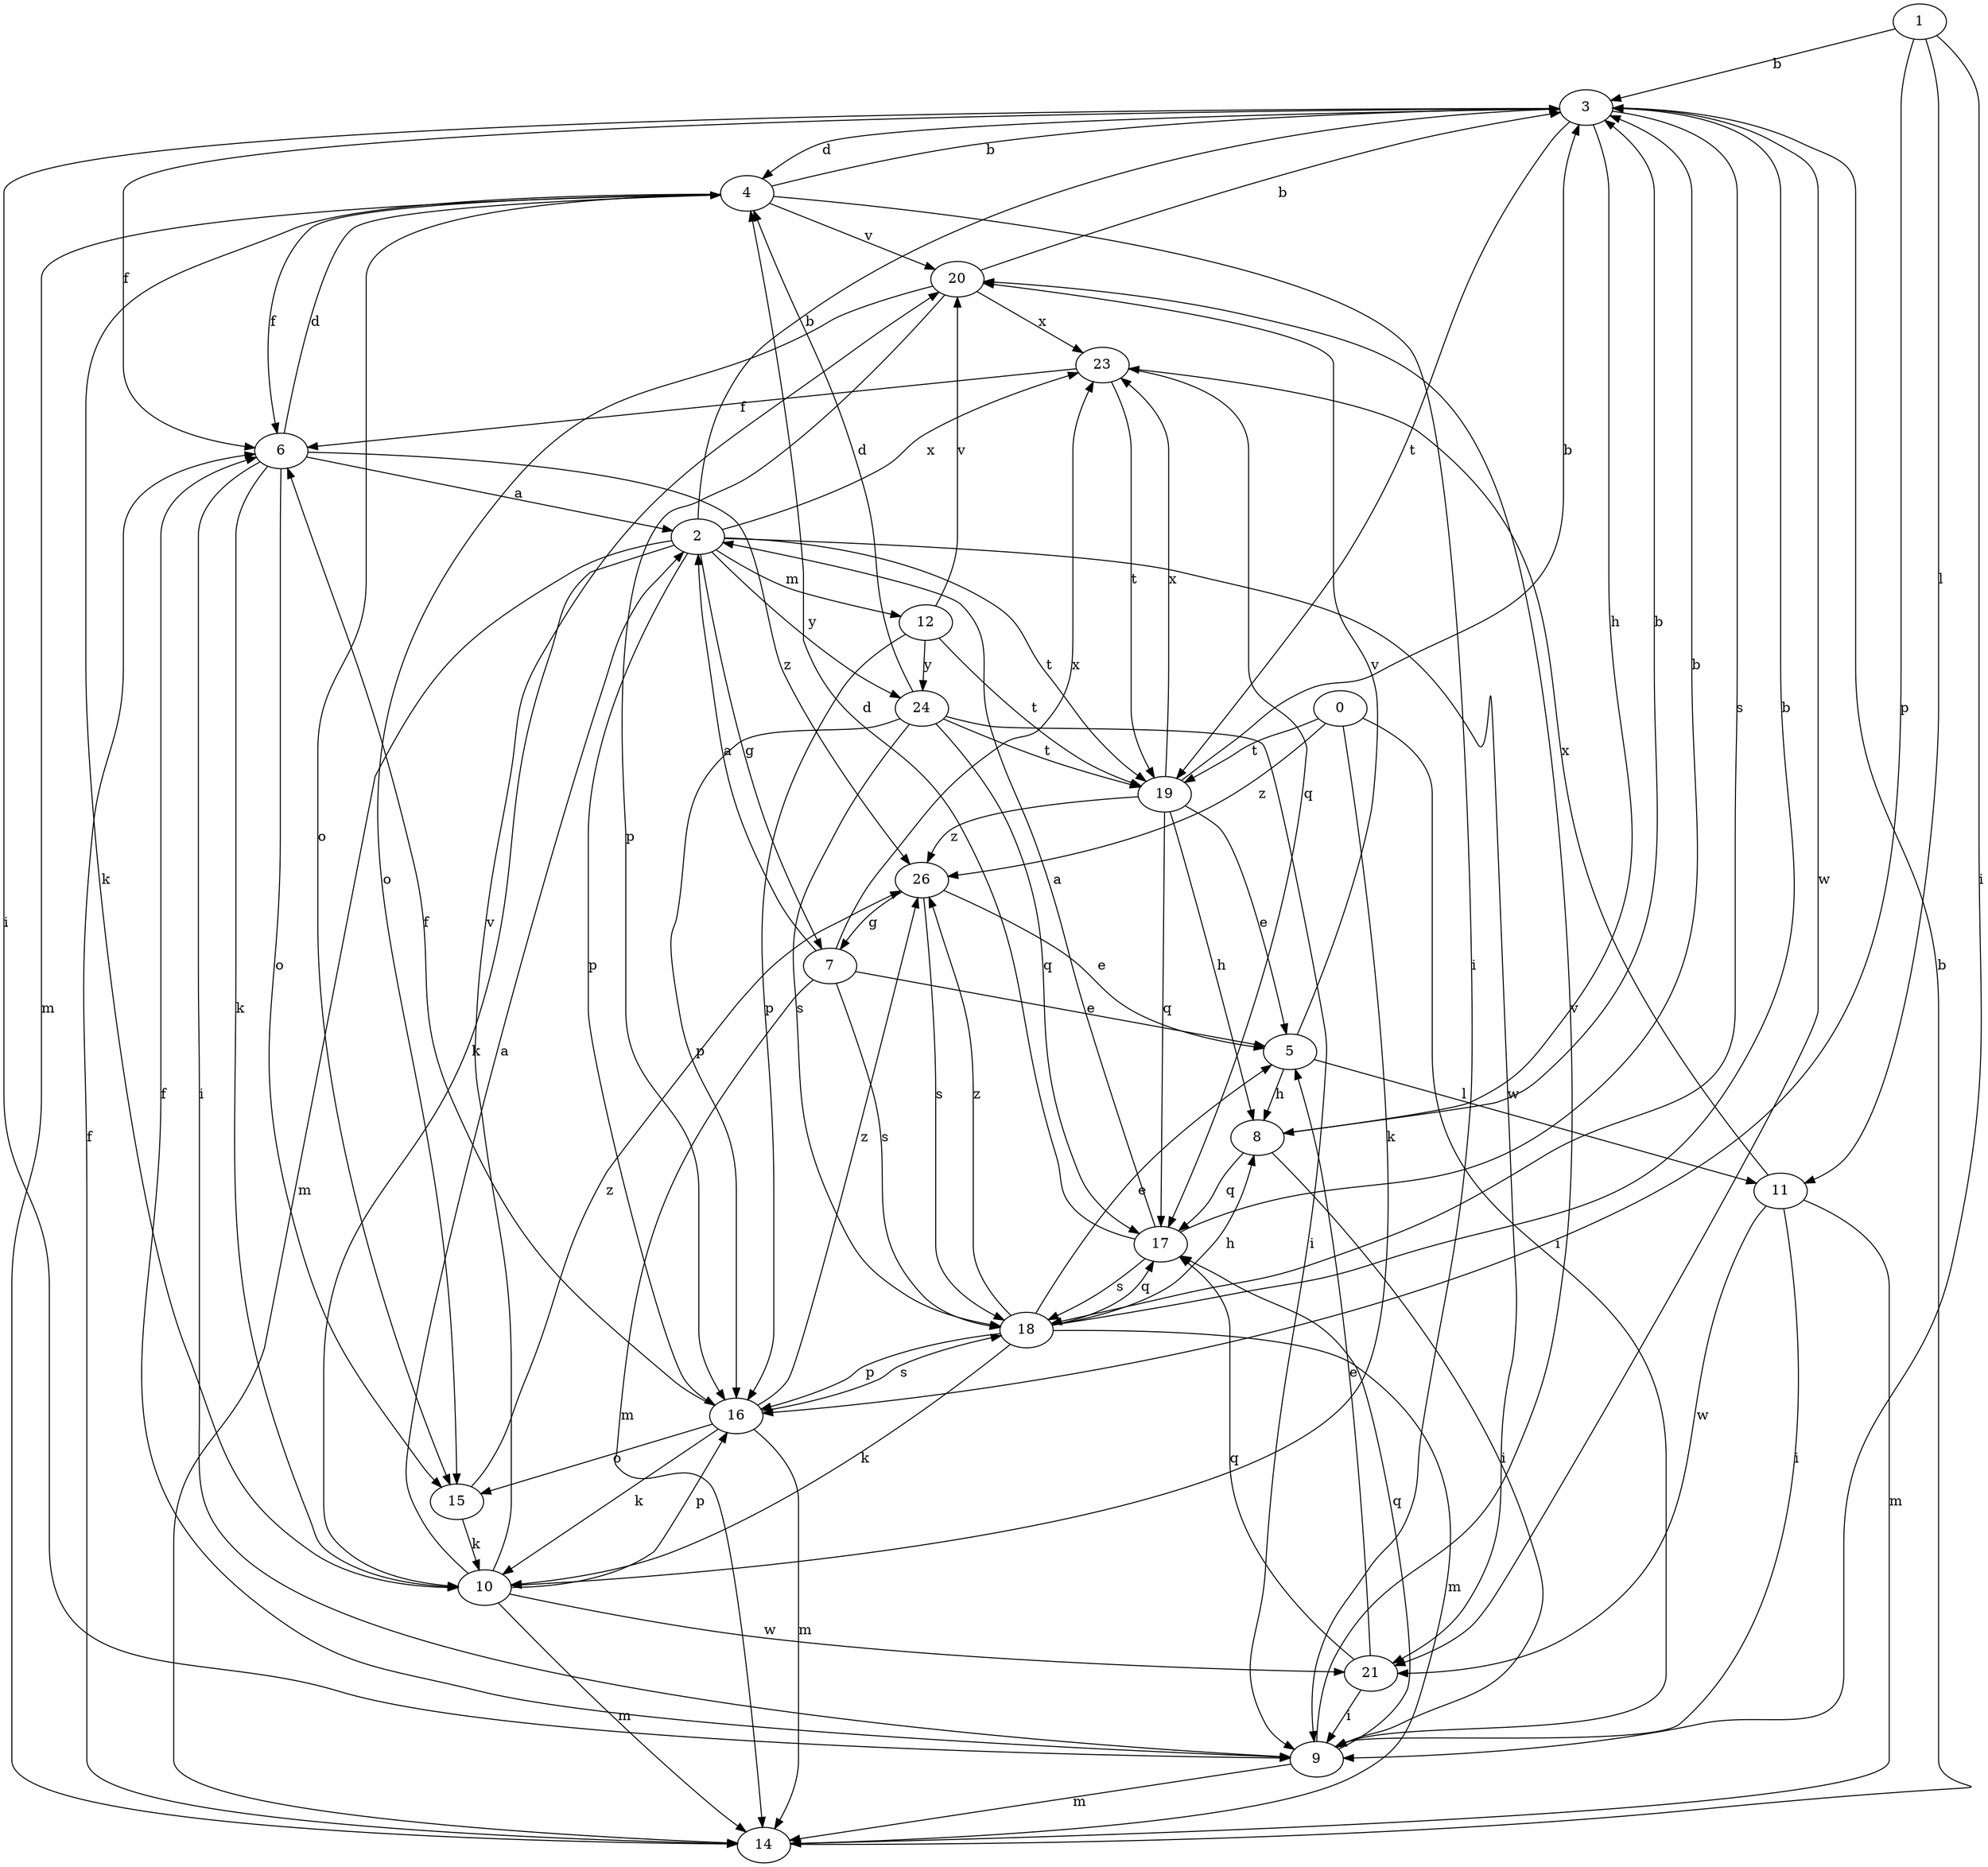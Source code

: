 strict digraph  {
1;
2;
3;
4;
5;
6;
0;
7;
8;
9;
10;
11;
12;
14;
15;
16;
17;
18;
19;
20;
21;
23;
24;
26;
1 -> 3  [label=b];
1 -> 9  [label=i];
1 -> 11  [label=l];
1 -> 16  [label=p];
2 -> 3  [label=b];
2 -> 7  [label=g];
2 -> 10  [label=k];
2 -> 12  [label=m];
2 -> 14  [label=m];
2 -> 16  [label=p];
2 -> 19  [label=t];
2 -> 21  [label=w];
2 -> 23  [label=x];
2 -> 24  [label=y];
3 -> 4  [label=d];
3 -> 6  [label=f];
3 -> 8  [label=h];
3 -> 9  [label=i];
3 -> 18  [label=s];
3 -> 19  [label=t];
3 -> 21  [label=w];
4 -> 3  [label=b];
4 -> 6  [label=f];
4 -> 9  [label=i];
4 -> 10  [label=k];
4 -> 14  [label=m];
4 -> 15  [label=o];
4 -> 20  [label=v];
5 -> 8  [label=h];
5 -> 11  [label=l];
5 -> 20  [label=v];
6 -> 2  [label=a];
6 -> 4  [label=d];
6 -> 9  [label=i];
6 -> 10  [label=k];
6 -> 15  [label=o];
6 -> 26  [label=z];
0 -> 9  [label=i];
0 -> 10  [label=k];
0 -> 19  [label=t];
0 -> 26  [label=z];
7 -> 2  [label=a];
7 -> 5  [label=e];
7 -> 14  [label=m];
7 -> 18  [label=s];
7 -> 23  [label=x];
8 -> 3  [label=b];
8 -> 9  [label=i];
8 -> 17  [label=q];
9 -> 6  [label=f];
9 -> 14  [label=m];
9 -> 17  [label=q];
9 -> 20  [label=v];
10 -> 2  [label=a];
10 -> 14  [label=m];
10 -> 16  [label=p];
10 -> 20  [label=v];
10 -> 21  [label=w];
11 -> 9  [label=i];
11 -> 14  [label=m];
11 -> 21  [label=w];
11 -> 23  [label=x];
12 -> 16  [label=p];
12 -> 19  [label=t];
12 -> 20  [label=v];
12 -> 24  [label=y];
14 -> 3  [label=b];
14 -> 6  [label=f];
15 -> 10  [label=k];
15 -> 26  [label=z];
16 -> 6  [label=f];
16 -> 10  [label=k];
16 -> 14  [label=m];
16 -> 15  [label=o];
16 -> 18  [label=s];
16 -> 26  [label=z];
17 -> 2  [label=a];
17 -> 3  [label=b];
17 -> 4  [label=d];
17 -> 18  [label=s];
18 -> 3  [label=b];
18 -> 5  [label=e];
18 -> 8  [label=h];
18 -> 10  [label=k];
18 -> 14  [label=m];
18 -> 16  [label=p];
18 -> 17  [label=q];
18 -> 26  [label=z];
19 -> 3  [label=b];
19 -> 5  [label=e];
19 -> 8  [label=h];
19 -> 17  [label=q];
19 -> 23  [label=x];
19 -> 26  [label=z];
20 -> 3  [label=b];
20 -> 15  [label=o];
20 -> 16  [label=p];
20 -> 23  [label=x];
21 -> 5  [label=e];
21 -> 9  [label=i];
21 -> 17  [label=q];
23 -> 6  [label=f];
23 -> 17  [label=q];
23 -> 19  [label=t];
24 -> 4  [label=d];
24 -> 9  [label=i];
24 -> 16  [label=p];
24 -> 17  [label=q];
24 -> 18  [label=s];
24 -> 19  [label=t];
26 -> 5  [label=e];
26 -> 7  [label=g];
26 -> 18  [label=s];
}
